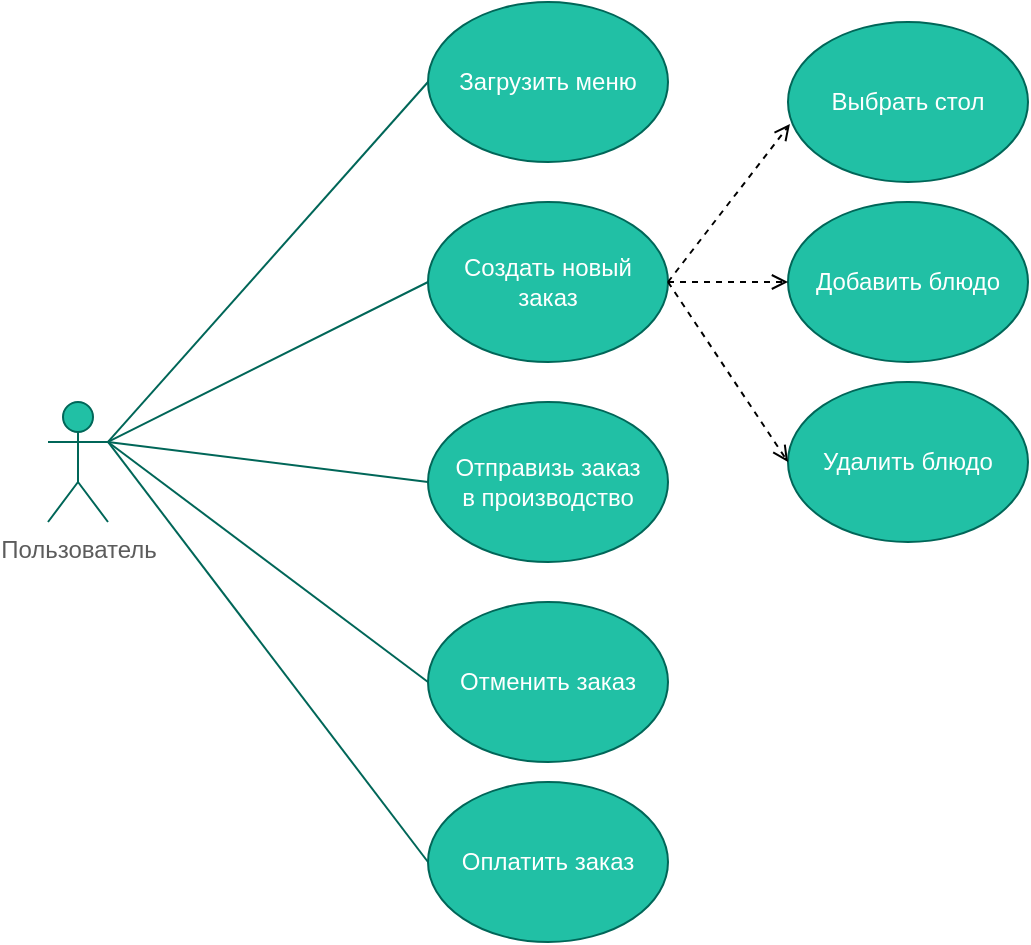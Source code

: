 <mxfile version="15.5.2" type="github">
  <diagram id="WkRiMmGhr8Pje_BgADpZ" name="Page-1">
    <mxGraphModel dx="1422" dy="764" grid="1" gridSize="10" guides="1" tooltips="1" connect="1" arrows="1" fold="1" page="1" pageScale="1" pageWidth="850" pageHeight="1100" math="0" shadow="0">
      <root>
        <mxCell id="0" />
        <mxCell id="1" parent="0" />
        <mxCell id="j5ldB96CixXYRs785qHs-1" value="Пользователь" style="shape=umlActor;verticalLabelPosition=bottom;verticalAlign=top;html=1;outlineConnect=0;fillColor=#21C0A5;strokeColor=#006658;fontColor=#5C5C5C;" parent="1" vertex="1">
          <mxGeometry x="140" y="290" width="30" height="60" as="geometry" />
        </mxCell>
        <mxCell id="j5ldB96CixXYRs785qHs-2" value="&lt;font color=&quot;#ffffff&quot;&gt;Загрузить меню&lt;/font&gt;" style="ellipse;whiteSpace=wrap;html=1;fillColor=#21C0A5;strokeColor=#006658;fontColor=#5C5C5C;" parent="1" vertex="1">
          <mxGeometry x="330" y="90" width="120" height="80" as="geometry" />
        </mxCell>
        <mxCell id="RrypMtc66WmKLvhK7Tp5-1" value="" style="endArrow=none;html=1;rounded=0;entryX=0;entryY=0.5;entryDx=0;entryDy=0;strokeColor=#006658;fontColor=#5C5C5C;exitX=1;exitY=0.333;exitDx=0;exitDy=0;exitPerimeter=0;" parent="1" target="j5ldB96CixXYRs785qHs-2" edge="1" source="j5ldB96CixXYRs785qHs-1">
          <mxGeometry width="50" height="50" relative="1" as="geometry">
            <mxPoint x="180" y="140" as="sourcePoint" />
            <mxPoint x="180" y="300" as="targetPoint" />
          </mxGeometry>
        </mxCell>
        <mxCell id="RrypMtc66WmKLvhK7Tp5-2" value="" style="endArrow=none;html=1;rounded=0;entryX=0;entryY=0.5;entryDx=0;entryDy=0;exitX=1;exitY=0.333;exitDx=0;exitDy=0;exitPerimeter=0;strokeColor=#006658;fontColor=#5C5C5C;" parent="1" source="j5ldB96CixXYRs785qHs-1" target="Vl7bvBFmudJsKuVfWuDq-1" edge="1">
          <mxGeometry width="50" height="50" relative="1" as="geometry">
            <mxPoint x="180" y="310" as="sourcePoint" />
            <mxPoint x="330" y="230" as="targetPoint" />
          </mxGeometry>
        </mxCell>
        <mxCell id="Vl7bvBFmudJsKuVfWuDq-1" value="&lt;font color=&quot;#ffffff&quot;&gt;Создать новый&lt;br&gt;заказ&lt;/font&gt;" style="ellipse;whiteSpace=wrap;html=1;fillColor=#21C0A5;strokeColor=#006658;fontColor=#5C5C5C;" parent="1" vertex="1">
          <mxGeometry x="330" y="190" width="120" height="80" as="geometry" />
        </mxCell>
        <mxCell id="Vl7bvBFmudJsKuVfWuDq-3" value="&lt;font color=&quot;#ffffff&quot;&gt;Выбрать стол&lt;/font&gt;" style="ellipse;whiteSpace=wrap;html=1;fillColor=#21C0A5;strokeColor=#006658;fontColor=#5C5C5C;" parent="1" vertex="1">
          <mxGeometry x="510" y="100" width="120" height="80" as="geometry" />
        </mxCell>
        <mxCell id="Vl7bvBFmudJsKuVfWuDq-4" value="&lt;font color=&quot;#ffffff&quot;&gt;Добавить блюдо&lt;/font&gt;" style="ellipse;whiteSpace=wrap;html=1;fillColor=#21C0A5;strokeColor=#006658;fontColor=#5C5C5C;" parent="1" vertex="1">
          <mxGeometry x="510" y="190" width="120" height="80" as="geometry" />
        </mxCell>
        <mxCell id="Vl7bvBFmudJsKuVfWuDq-5" value="&lt;font color=&quot;#ffffff&quot;&gt;Удалить блюдо&lt;/font&gt;" style="ellipse;whiteSpace=wrap;html=1;fillColor=#21C0A5;strokeColor=#006658;fontColor=#5C5C5C;" parent="1" vertex="1">
          <mxGeometry x="510" y="280" width="120" height="80" as="geometry" />
        </mxCell>
        <mxCell id="FVI58O7OOR0oTzQhth0p-2" value="&lt;font color=&quot;#ffffff&quot;&gt;Отправизь заказ&lt;br&gt;в производство&lt;/font&gt;" style="ellipse;whiteSpace=wrap;html=1;fillColor=#21C0A5;strokeColor=#006658;fontColor=#5C5C5C;" vertex="1" parent="1">
          <mxGeometry x="330" y="290" width="120" height="80" as="geometry" />
        </mxCell>
        <mxCell id="FVI58O7OOR0oTzQhth0p-3" value="&lt;font color=&quot;#ffffff&quot;&gt;Отменить заказ&lt;/font&gt;" style="ellipse;whiteSpace=wrap;html=1;fillColor=#21C0A5;strokeColor=#006658;fontColor=#5C5C5C;" vertex="1" parent="1">
          <mxGeometry x="330" y="390" width="120" height="80" as="geometry" />
        </mxCell>
        <mxCell id="FVI58O7OOR0oTzQhth0p-4" value="&lt;font color=&quot;#ffffff&quot;&gt;Оплатить заказ&lt;/font&gt;" style="ellipse;whiteSpace=wrap;html=1;fillColor=#21C0A5;strokeColor=#006658;fontColor=#5C5C5C;" vertex="1" parent="1">
          <mxGeometry x="330" y="480" width="120" height="80" as="geometry" />
        </mxCell>
        <mxCell id="FVI58O7OOR0oTzQhth0p-6" value="" style="html=1;verticalAlign=bottom;labelBackgroundColor=none;endArrow=open;endFill=0;dashed=1;rounded=0;entryX=0.008;entryY=0.638;entryDx=0;entryDy=0;entryPerimeter=0;exitX=1;exitY=0.5;exitDx=0;exitDy=0;" edge="1" parent="1" source="Vl7bvBFmudJsKuVfWuDq-1" target="Vl7bvBFmudJsKuVfWuDq-3">
          <mxGeometry width="160" relative="1" as="geometry">
            <mxPoint x="360" y="310" as="sourcePoint" />
            <mxPoint x="520" y="310" as="targetPoint" />
          </mxGeometry>
        </mxCell>
        <mxCell id="FVI58O7OOR0oTzQhth0p-8" value="" style="html=1;verticalAlign=bottom;labelBackgroundColor=none;endArrow=open;endFill=0;dashed=1;rounded=0;entryX=0;entryY=0.5;entryDx=0;entryDy=0;exitX=1;exitY=0.5;exitDx=0;exitDy=0;" edge="1" parent="1" source="Vl7bvBFmudJsKuVfWuDq-1" target="Vl7bvBFmudJsKuVfWuDq-4">
          <mxGeometry width="160" relative="1" as="geometry">
            <mxPoint x="460" y="240" as="sourcePoint" />
            <mxPoint x="520.96" y="161.04" as="targetPoint" />
          </mxGeometry>
        </mxCell>
        <mxCell id="FVI58O7OOR0oTzQhth0p-9" value="" style="html=1;verticalAlign=bottom;labelBackgroundColor=none;endArrow=open;endFill=0;dashed=1;rounded=0;entryX=0;entryY=0.5;entryDx=0;entryDy=0;" edge="1" parent="1" target="Vl7bvBFmudJsKuVfWuDq-5">
          <mxGeometry width="160" relative="1" as="geometry">
            <mxPoint x="450" y="230" as="sourcePoint" />
            <mxPoint x="530.96" y="171.04" as="targetPoint" />
          </mxGeometry>
        </mxCell>
        <mxCell id="FVI58O7OOR0oTzQhth0p-17" value="" style="endArrow=none;html=1;rounded=0;entryX=0;entryY=0.5;entryDx=0;entryDy=0;exitX=1;exitY=0.333;exitDx=0;exitDy=0;exitPerimeter=0;strokeColor=#006658;fontColor=#5C5C5C;" edge="1" parent="1" source="j5ldB96CixXYRs785qHs-1" target="FVI58O7OOR0oTzQhth0p-2">
          <mxGeometry width="50" height="50" relative="1" as="geometry">
            <mxPoint x="140" y="240" as="sourcePoint" />
            <mxPoint x="290" y="330" as="targetPoint" />
          </mxGeometry>
        </mxCell>
        <mxCell id="FVI58O7OOR0oTzQhth0p-18" value="" style="endArrow=none;html=1;rounded=0;entryX=0;entryY=0.5;entryDx=0;entryDy=0;exitX=1;exitY=0.333;exitDx=0;exitDy=0;exitPerimeter=0;strokeColor=#006658;fontColor=#5C5C5C;" edge="1" parent="1" source="j5ldB96CixXYRs785qHs-1" target="FVI58O7OOR0oTzQhth0p-3">
          <mxGeometry width="50" height="50" relative="1" as="geometry">
            <mxPoint x="70" y="310" as="sourcePoint" />
            <mxPoint x="220" y="400" as="targetPoint" />
          </mxGeometry>
        </mxCell>
        <mxCell id="FVI58O7OOR0oTzQhth0p-19" value="" style="endArrow=none;html=1;rounded=0;entryX=0;entryY=0.5;entryDx=0;entryDy=0;strokeColor=#006658;fontColor=#5C5C5C;exitX=1;exitY=0.333;exitDx=0;exitDy=0;exitPerimeter=0;" edge="1" parent="1" source="j5ldB96CixXYRs785qHs-1" target="FVI58O7OOR0oTzQhth0p-4">
          <mxGeometry width="50" height="50" relative="1" as="geometry">
            <mxPoint x="180" y="140" as="sourcePoint" />
            <mxPoint x="200" y="550" as="targetPoint" />
          </mxGeometry>
        </mxCell>
      </root>
    </mxGraphModel>
  </diagram>
</mxfile>
